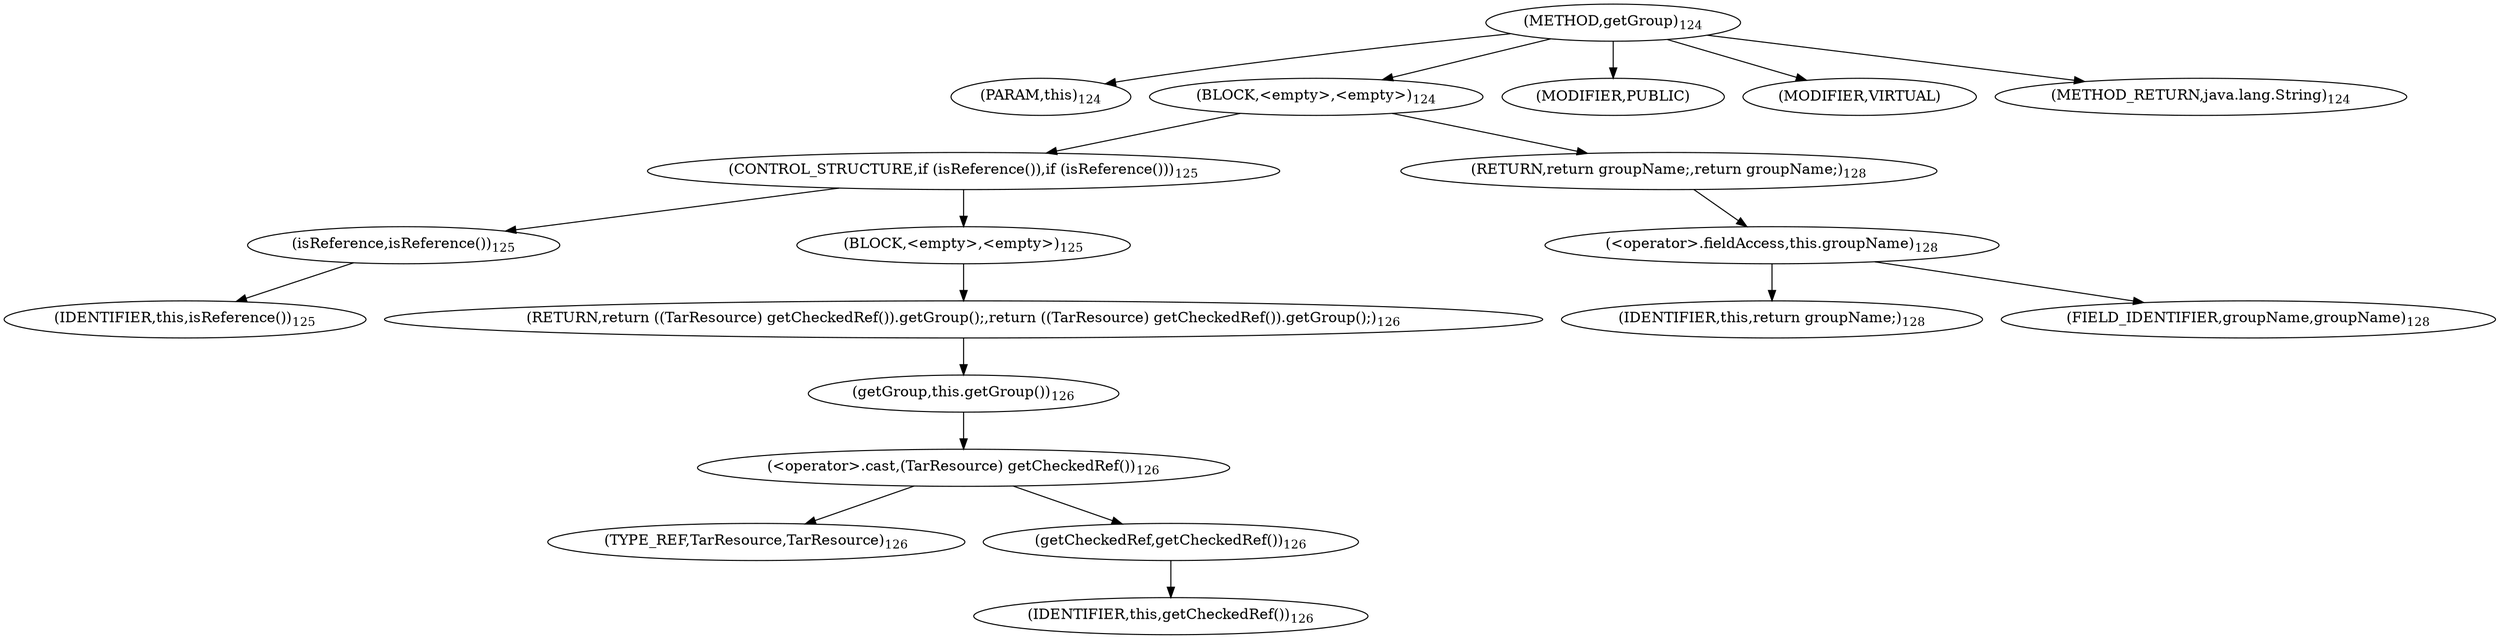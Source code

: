 digraph "getGroup" {  
"227" [label = <(METHOD,getGroup)<SUB>124</SUB>> ]
"25" [label = <(PARAM,this)<SUB>124</SUB>> ]
"228" [label = <(BLOCK,&lt;empty&gt;,&lt;empty&gt;)<SUB>124</SUB>> ]
"229" [label = <(CONTROL_STRUCTURE,if (isReference()),if (isReference()))<SUB>125</SUB>> ]
"230" [label = <(isReference,isReference())<SUB>125</SUB>> ]
"24" [label = <(IDENTIFIER,this,isReference())<SUB>125</SUB>> ]
"231" [label = <(BLOCK,&lt;empty&gt;,&lt;empty&gt;)<SUB>125</SUB>> ]
"232" [label = <(RETURN,return ((TarResource) getCheckedRef()).getGroup();,return ((TarResource) getCheckedRef()).getGroup();)<SUB>126</SUB>> ]
"233" [label = <(getGroup,this.getGroup())<SUB>126</SUB>> ]
"234" [label = <(&lt;operator&gt;.cast,(TarResource) getCheckedRef())<SUB>126</SUB>> ]
"235" [label = <(TYPE_REF,TarResource,TarResource)<SUB>126</SUB>> ]
"236" [label = <(getCheckedRef,getCheckedRef())<SUB>126</SUB>> ]
"26" [label = <(IDENTIFIER,this,getCheckedRef())<SUB>126</SUB>> ]
"237" [label = <(RETURN,return groupName;,return groupName;)<SUB>128</SUB>> ]
"238" [label = <(&lt;operator&gt;.fieldAccess,this.groupName)<SUB>128</SUB>> ]
"239" [label = <(IDENTIFIER,this,return groupName;)<SUB>128</SUB>> ]
"240" [label = <(FIELD_IDENTIFIER,groupName,groupName)<SUB>128</SUB>> ]
"241" [label = <(MODIFIER,PUBLIC)> ]
"242" [label = <(MODIFIER,VIRTUAL)> ]
"243" [label = <(METHOD_RETURN,java.lang.String)<SUB>124</SUB>> ]
  "227" -> "25" 
  "227" -> "228" 
  "227" -> "241" 
  "227" -> "242" 
  "227" -> "243" 
  "228" -> "229" 
  "228" -> "237" 
  "229" -> "230" 
  "229" -> "231" 
  "230" -> "24" 
  "231" -> "232" 
  "232" -> "233" 
  "233" -> "234" 
  "234" -> "235" 
  "234" -> "236" 
  "236" -> "26" 
  "237" -> "238" 
  "238" -> "239" 
  "238" -> "240" 
}
